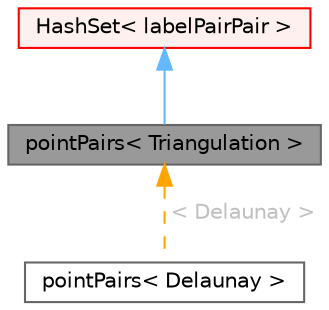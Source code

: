 digraph "pointPairs&lt; Triangulation &gt;"
{
 // LATEX_PDF_SIZE
  bgcolor="transparent";
  edge [fontname=Helvetica,fontsize=10,labelfontname=Helvetica,labelfontsize=10];
  node [fontname=Helvetica,fontsize=10,shape=box,height=0.2,width=0.4];
  Node1 [id="Node000001",label="pointPairs\< Triangulation \>",height=0.2,width=0.4,color="gray40", fillcolor="grey60", style="filled", fontcolor="black",tooltip="HashSet of unique edges. The edges are stored as a pair of pairs:"];
  Node2 -> Node1 [id="edge1_Node000001_Node000002",dir="back",color="steelblue1",style="solid",tooltip=" "];
  Node2 [id="Node000002",label="HashSet\< labelPairPair \>",height=0.2,width=0.4,color="red", fillcolor="#FFF0F0", style="filled",URL="$classFoam_1_1HashSet.html",tooltip=" "];
  Node1 -> Node7 [id="edge2_Node000001_Node000007",dir="back",color="orange",style="dashed",tooltip=" ",label=" \< Delaunay \>",fontcolor="grey" ];
  Node7 [id="Node000007",label="pointPairs\< Delaunay \>",height=0.2,width=0.4,color="gray40", fillcolor="white", style="filled",URL="$classFoam_1_1pointPairs.html",tooltip=" "];
}
